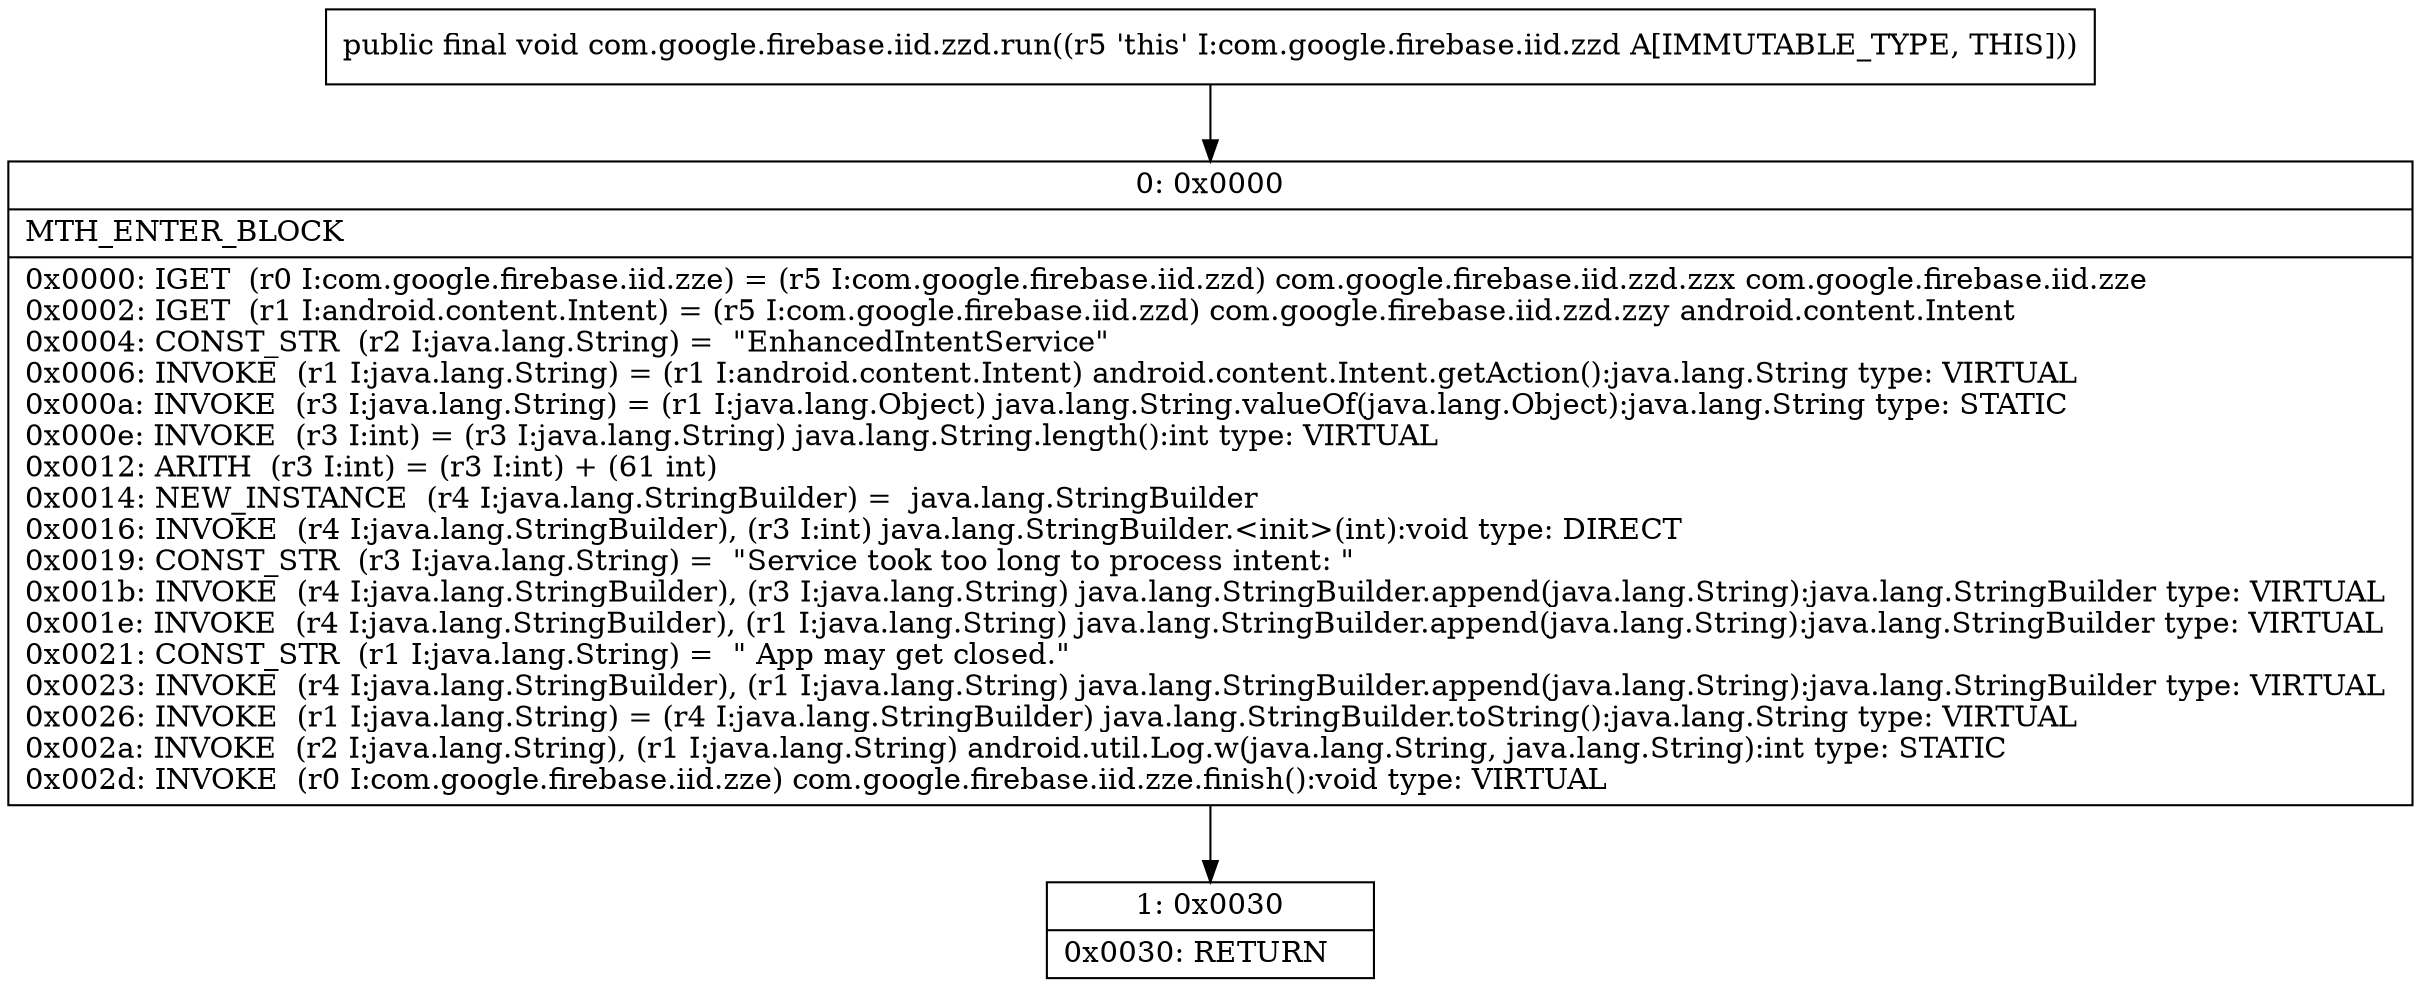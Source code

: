 digraph "CFG forcom.google.firebase.iid.zzd.run()V" {
Node_0 [shape=record,label="{0\:\ 0x0000|MTH_ENTER_BLOCK\l|0x0000: IGET  (r0 I:com.google.firebase.iid.zze) = (r5 I:com.google.firebase.iid.zzd) com.google.firebase.iid.zzd.zzx com.google.firebase.iid.zze \l0x0002: IGET  (r1 I:android.content.Intent) = (r5 I:com.google.firebase.iid.zzd) com.google.firebase.iid.zzd.zzy android.content.Intent \l0x0004: CONST_STR  (r2 I:java.lang.String) =  \"EnhancedIntentService\" \l0x0006: INVOKE  (r1 I:java.lang.String) = (r1 I:android.content.Intent) android.content.Intent.getAction():java.lang.String type: VIRTUAL \l0x000a: INVOKE  (r3 I:java.lang.String) = (r1 I:java.lang.Object) java.lang.String.valueOf(java.lang.Object):java.lang.String type: STATIC \l0x000e: INVOKE  (r3 I:int) = (r3 I:java.lang.String) java.lang.String.length():int type: VIRTUAL \l0x0012: ARITH  (r3 I:int) = (r3 I:int) + (61 int) \l0x0014: NEW_INSTANCE  (r4 I:java.lang.StringBuilder) =  java.lang.StringBuilder \l0x0016: INVOKE  (r4 I:java.lang.StringBuilder), (r3 I:int) java.lang.StringBuilder.\<init\>(int):void type: DIRECT \l0x0019: CONST_STR  (r3 I:java.lang.String) =  \"Service took too long to process intent: \" \l0x001b: INVOKE  (r4 I:java.lang.StringBuilder), (r3 I:java.lang.String) java.lang.StringBuilder.append(java.lang.String):java.lang.StringBuilder type: VIRTUAL \l0x001e: INVOKE  (r4 I:java.lang.StringBuilder), (r1 I:java.lang.String) java.lang.StringBuilder.append(java.lang.String):java.lang.StringBuilder type: VIRTUAL \l0x0021: CONST_STR  (r1 I:java.lang.String) =  \" App may get closed.\" \l0x0023: INVOKE  (r4 I:java.lang.StringBuilder), (r1 I:java.lang.String) java.lang.StringBuilder.append(java.lang.String):java.lang.StringBuilder type: VIRTUAL \l0x0026: INVOKE  (r1 I:java.lang.String) = (r4 I:java.lang.StringBuilder) java.lang.StringBuilder.toString():java.lang.String type: VIRTUAL \l0x002a: INVOKE  (r2 I:java.lang.String), (r1 I:java.lang.String) android.util.Log.w(java.lang.String, java.lang.String):int type: STATIC \l0x002d: INVOKE  (r0 I:com.google.firebase.iid.zze) com.google.firebase.iid.zze.finish():void type: VIRTUAL \l}"];
Node_1 [shape=record,label="{1\:\ 0x0030|0x0030: RETURN   \l}"];
MethodNode[shape=record,label="{public final void com.google.firebase.iid.zzd.run((r5 'this' I:com.google.firebase.iid.zzd A[IMMUTABLE_TYPE, THIS])) }"];
MethodNode -> Node_0;
Node_0 -> Node_1;
}

